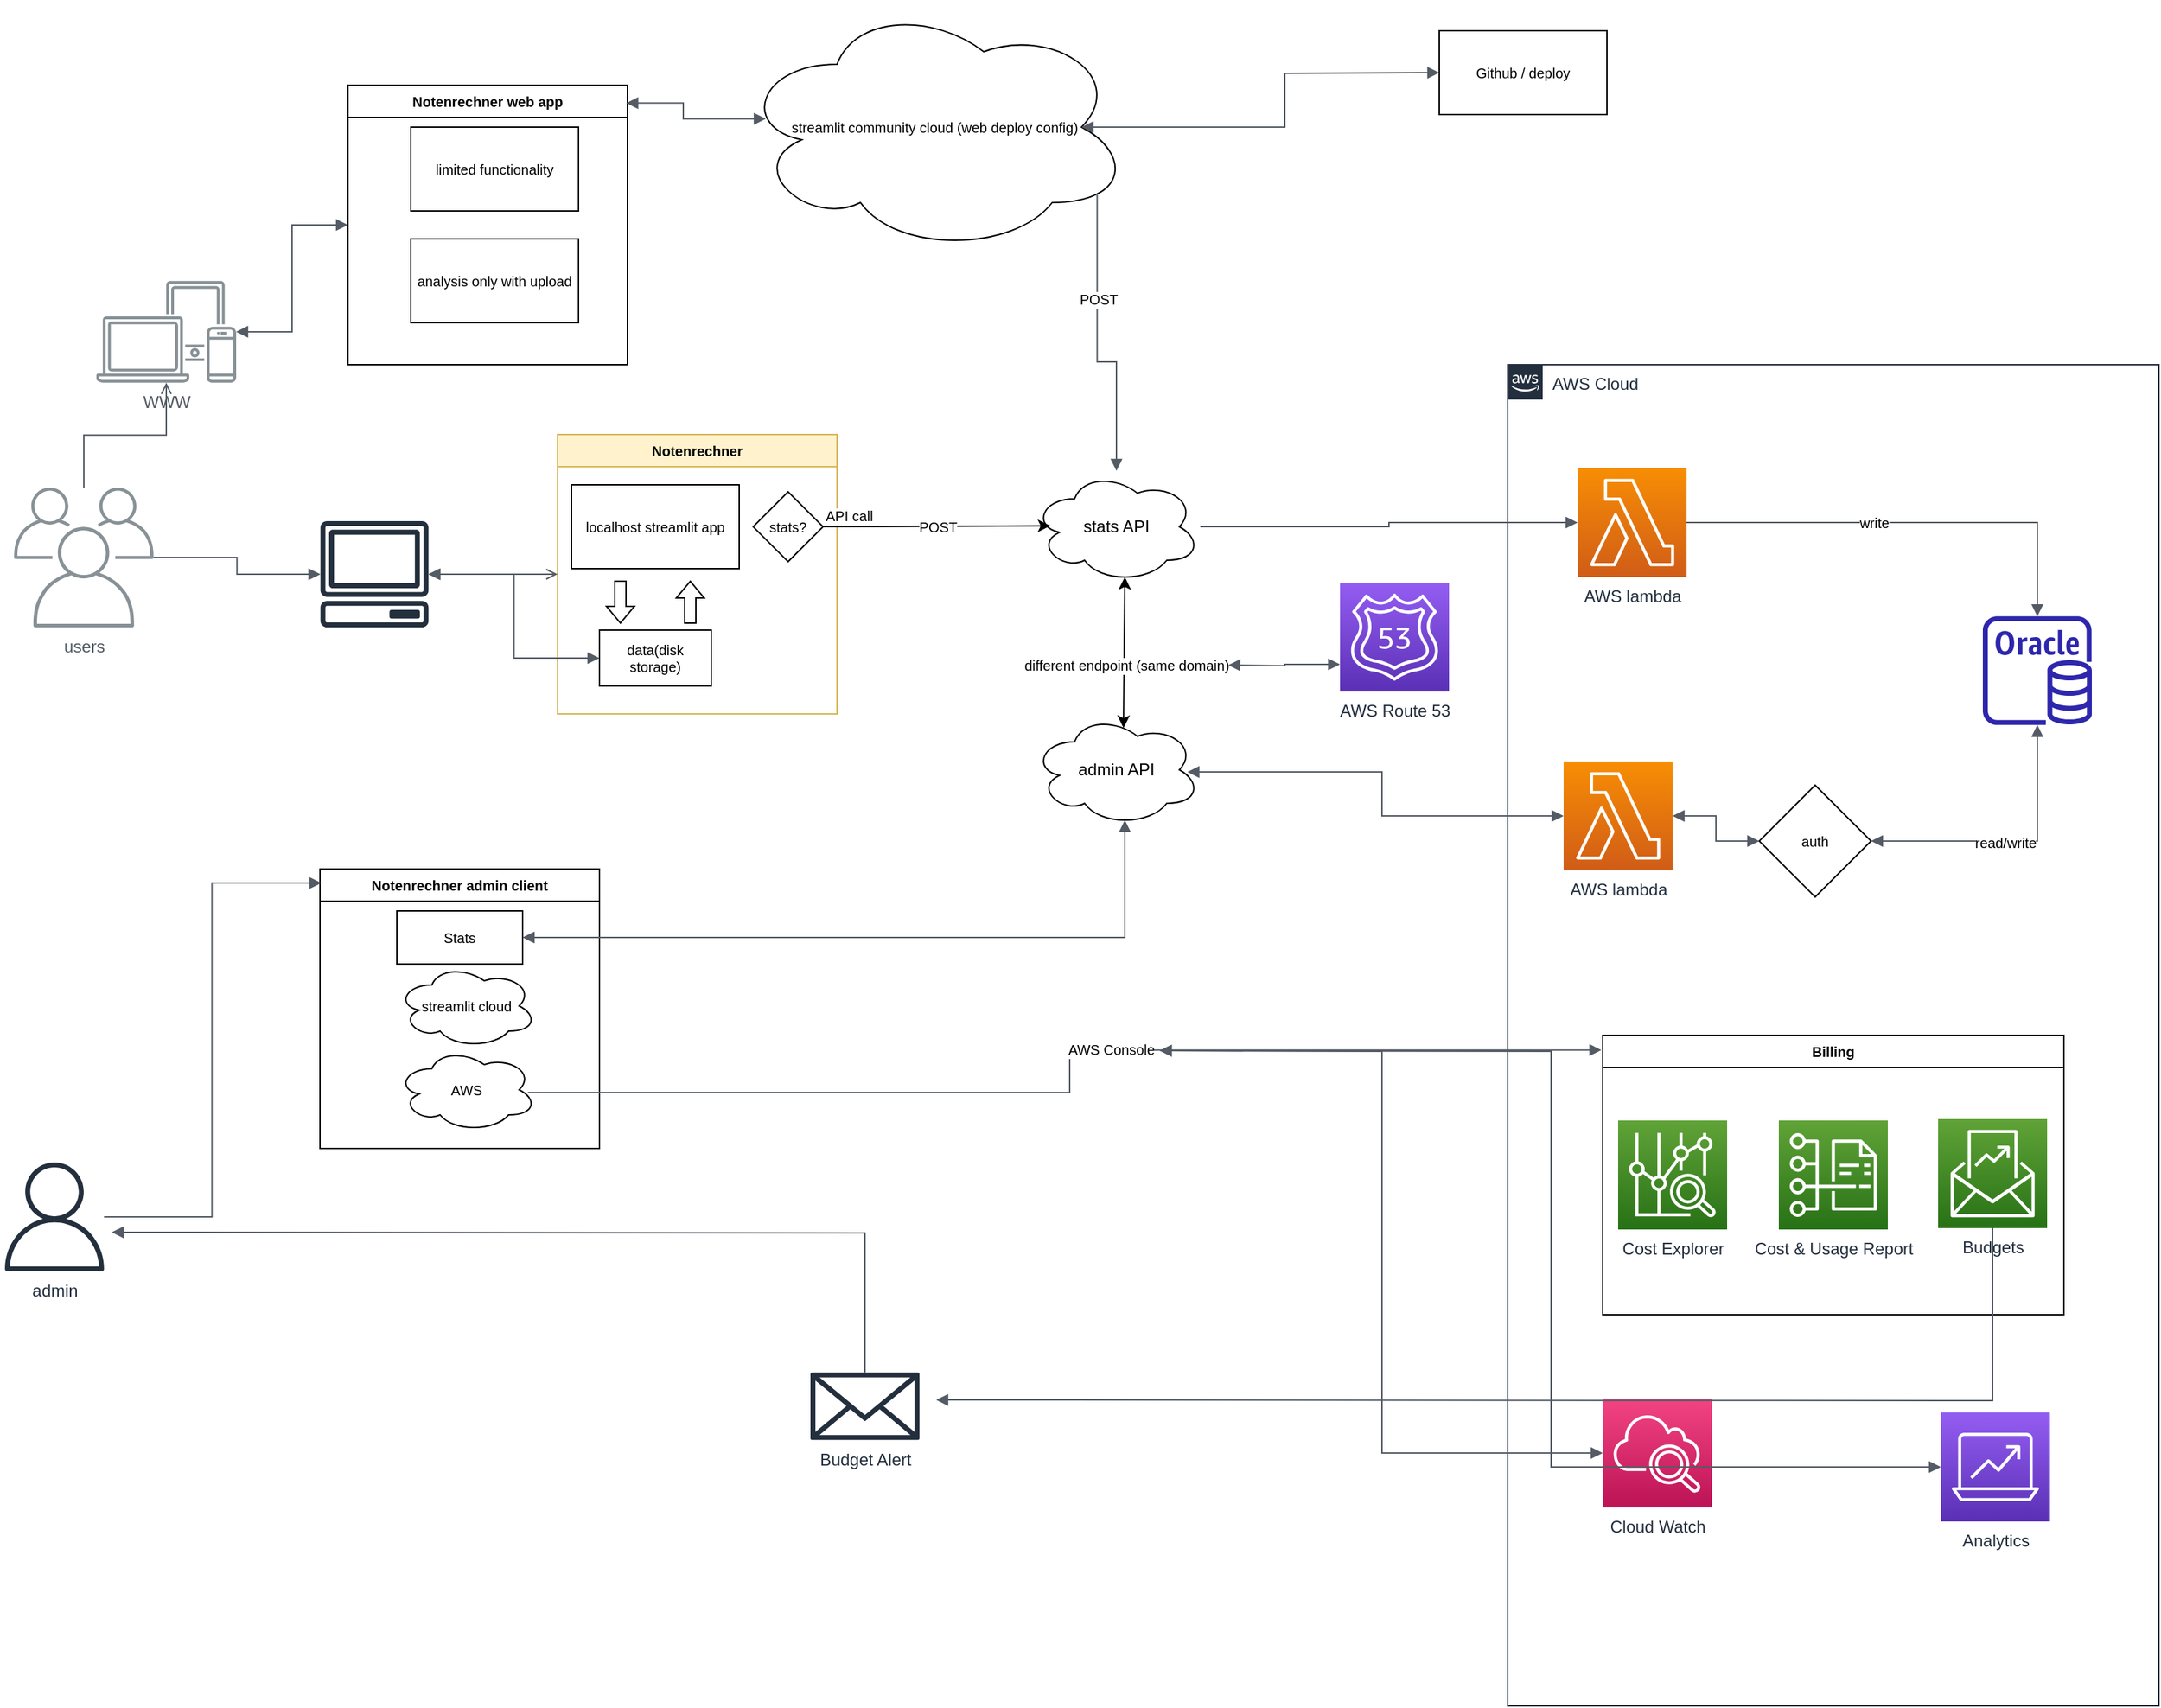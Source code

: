 <mxfile version="20.2.8" type="device"><diagram id="Ht1M8jgEwFfnCIfOTk4-" name="Page-1"><mxGraphModel dx="886" dy="1430" grid="1" gridSize="10" guides="1" tooltips="1" connect="1" arrows="1" fold="1" page="1" pageScale="1" pageWidth="1169" pageHeight="827" math="0" shadow="0"><root><mxCell id="0"/><mxCell id="1" parent="0"/><mxCell id="UEzPUAAOIrF-is8g5C7q-154" value="AWS Cloud" style="points=[[0,0],[0.25,0],[0.5,0],[0.75,0],[1,0],[1,0.25],[1,0.5],[1,0.75],[1,1],[0.75,1],[0.5,1],[0.25,1],[0,1],[0,0.75],[0,0.5],[0,0.25]];outlineConnect=0;gradientColor=none;html=1;whiteSpace=wrap;fontSize=12;fontStyle=0;shape=mxgraph.aws4.group;grIcon=mxgraph.aws4.group_aws_cloud_alt;strokeColor=#232F3E;fillColor=none;verticalAlign=top;align=left;spacingLeft=30;fontColor=#232F3E;dashed=0;labelBackgroundColor=#ffffff;container=1;pointerEvents=0;collapsible=0;recursiveResize=0;" parent="1" vertex="1"><mxGeometry x="1289" y="-461" width="466" height="960" as="geometry"/></mxCell><mxCell id="vkDvfX71XmQc99K2ctN8-5" value="AWS lambda" style="sketch=0;points=[[0,0,0],[0.25,0,0],[0.5,0,0],[0.75,0,0],[1,0,0],[0,1,0],[0.25,1,0],[0.5,1,0],[0.75,1,0],[1,1,0],[0,0.25,0],[0,0.5,0],[0,0.75,0],[1,0.25,0],[1,0.5,0],[1,0.75,0]];outlineConnect=0;fontColor=#232F3E;gradientColor=#F78E04;gradientDirection=north;fillColor=#D05C17;strokeColor=#ffffff;dashed=0;verticalLabelPosition=bottom;verticalAlign=top;align=center;html=1;fontSize=12;fontStyle=0;aspect=fixed;shape=mxgraph.aws4.resourceIcon;resIcon=mxgraph.aws4.lambda;" vertex="1" parent="UEzPUAAOIrF-is8g5C7q-154"><mxGeometry x="50" y="74" width="78" height="78" as="geometry"/></mxCell><mxCell id="vkDvfX71XmQc99K2ctN8-37" value="" style="edgeStyle=orthogonalEdgeStyle;html=1;endArrow=block;elbow=vertical;startArrow=none;endFill=1;strokeColor=#545B64;rounded=0;fontSize=10;exitX=1;exitY=0.5;exitDx=0;exitDy=0;exitPerimeter=0;" edge="1" parent="UEzPUAAOIrF-is8g5C7q-154" source="vkDvfX71XmQc99K2ctN8-5" target="vkDvfX71XmQc99K2ctN8-63"><mxGeometry width="100" relative="1" as="geometry"><mxPoint x="230" y="124" as="sourcePoint"/><mxPoint x="359" y="184" as="targetPoint"/></mxGeometry></mxCell><mxCell id="vkDvfX71XmQc99K2ctN8-38" value="write" style="edgeLabel;html=1;align=center;verticalAlign=middle;resizable=0;points=[];fontSize=10;" vertex="1" connectable="0" parent="vkDvfX71XmQc99K2ctN8-37"><mxGeometry x="-0.162" relative="1" as="geometry"><mxPoint as="offset"/></mxGeometry></mxCell><mxCell id="vkDvfX71XmQc99K2ctN8-39" value="AWS lambda" style="sketch=0;points=[[0,0,0],[0.25,0,0],[0.5,0,0],[0.75,0,0],[1,0,0],[0,1,0],[0.25,1,0],[0.5,1,0],[0.75,1,0],[1,1,0],[0,0.25,0],[0,0.5,0],[0,0.75,0],[1,0.25,0],[1,0.5,0],[1,0.75,0]];outlineConnect=0;fontColor=#232F3E;gradientColor=#F78E04;gradientDirection=north;fillColor=#D05C17;strokeColor=#ffffff;dashed=0;verticalLabelPosition=bottom;verticalAlign=top;align=center;html=1;fontSize=12;fontStyle=0;aspect=fixed;shape=mxgraph.aws4.resourceIcon;resIcon=mxgraph.aws4.lambda;" vertex="1" parent="UEzPUAAOIrF-is8g5C7q-154"><mxGeometry x="40" y="284" width="78" height="78" as="geometry"/></mxCell><mxCell id="vkDvfX71XmQc99K2ctN8-53" value="auth" style="rhombus;whiteSpace=wrap;html=1;fontSize=10;" vertex="1" parent="UEzPUAAOIrF-is8g5C7q-154"><mxGeometry x="180" y="301" width="80" height="80" as="geometry"/></mxCell><mxCell id="vkDvfX71XmQc99K2ctN8-55" value="" style="edgeStyle=orthogonalEdgeStyle;html=1;endArrow=block;elbow=vertical;startArrow=block;startFill=1;endFill=1;strokeColor=#545B64;rounded=0;fontSize=10;entryX=1;entryY=0.5;entryDx=0;entryDy=0;entryPerimeter=0;exitX=0;exitY=0.5;exitDx=0;exitDy=0;" edge="1" parent="UEzPUAAOIrF-is8g5C7q-154" source="vkDvfX71XmQc99K2ctN8-53" target="vkDvfX71XmQc99K2ctN8-39"><mxGeometry width="100" relative="1" as="geometry"><mxPoint x="180" y="354" as="sourcePoint"/><mxPoint x="290" y="354" as="targetPoint"/></mxGeometry></mxCell><mxCell id="vkDvfX71XmQc99K2ctN8-56" value="" style="edgeStyle=orthogonalEdgeStyle;html=1;endArrow=block;elbow=vertical;startArrow=block;startFill=1;endFill=1;strokeColor=#545B64;rounded=0;fontSize=10;" edge="1" parent="UEzPUAAOIrF-is8g5C7q-154" source="vkDvfX71XmQc99K2ctN8-53" target="vkDvfX71XmQc99K2ctN8-63"><mxGeometry width="100" relative="1" as="geometry"><mxPoint x="290" y="354" as="sourcePoint"/><mxPoint x="320" y="223" as="targetPoint"/></mxGeometry></mxCell><mxCell id="vkDvfX71XmQc99K2ctN8-57" value="read/write" style="edgeLabel;html=1;align=center;verticalAlign=middle;resizable=0;points=[];fontSize=10;" vertex="1" connectable="0" parent="vkDvfX71XmQc99K2ctN8-56"><mxGeometry x="-0.054" y="-1" relative="1" as="geometry"><mxPoint as="offset"/></mxGeometry></mxCell><mxCell id="vkDvfX71XmQc99K2ctN8-58" value="Analytics" style="sketch=0;points=[[0,0,0],[0.25,0,0],[0.5,0,0],[0.75,0,0],[1,0,0],[0,1,0],[0.25,1,0],[0.5,1,0],[0.75,1,0],[1,1,0],[0,0.25,0],[0,0.5,0],[0,0.75,0],[1,0.25,0],[1,0.5,0],[1,0.75,0]];outlineConnect=0;fontColor=#232F3E;gradientColor=#945DF2;gradientDirection=north;fillColor=#5A30B5;strokeColor=#ffffff;dashed=0;verticalLabelPosition=bottom;verticalAlign=top;align=center;html=1;fontSize=12;fontStyle=0;aspect=fixed;shape=mxgraph.aws4.resourceIcon;resIcon=mxgraph.aws4.analytics;" vertex="1" parent="UEzPUAAOIrF-is8g5C7q-154"><mxGeometry x="310" y="750" width="78" height="78" as="geometry"/></mxCell><mxCell id="vkDvfX71XmQc99K2ctN8-62" value="Billing" style="swimlane;fontSize=10;" vertex="1" parent="UEzPUAAOIrF-is8g5C7q-154"><mxGeometry x="68" y="480" width="330" height="200" as="geometry"/></mxCell><mxCell id="vkDvfX71XmQc99K2ctN8-61" value="Cost Explorer" style="sketch=0;points=[[0,0,0],[0.25,0,0],[0.5,0,0],[0.75,0,0],[1,0,0],[0,1,0],[0.25,1,0],[0.5,1,0],[0.75,1,0],[1,1,0],[0,0.25,0],[0,0.5,0],[0,0.75,0],[1,0.25,0],[1,0.5,0],[1,0.75,0]];outlineConnect=0;fontColor=#232F3E;gradientColor=#60A337;gradientDirection=north;fillColor=#277116;strokeColor=#ffffff;dashed=0;verticalLabelPosition=bottom;verticalAlign=top;align=center;html=1;fontSize=12;fontStyle=0;aspect=fixed;shape=mxgraph.aws4.resourceIcon;resIcon=mxgraph.aws4.cost_explorer;" vertex="1" parent="vkDvfX71XmQc99K2ctN8-62"><mxGeometry x="11" y="61" width="78" height="78" as="geometry"/></mxCell><mxCell id="vkDvfX71XmQc99K2ctN8-60" value="Cost &amp;amp; Usage Report" style="sketch=0;points=[[0,0,0],[0.25,0,0],[0.5,0,0],[0.75,0,0],[1,0,0],[0,1,0],[0.25,1,0],[0.5,1,0],[0.75,1,0],[1,1,0],[0,0.25,0],[0,0.5,0],[0,0.75,0],[1,0.25,0],[1,0.5,0],[1,0.75,0]];outlineConnect=0;fontColor=#232F3E;gradientColor=#60A337;gradientDirection=north;fillColor=#277116;strokeColor=#ffffff;dashed=0;verticalLabelPosition=bottom;verticalAlign=top;align=center;html=1;fontSize=12;fontStyle=0;aspect=fixed;shape=mxgraph.aws4.resourceIcon;resIcon=mxgraph.aws4.cost_and_usage_report;" vertex="1" parent="vkDvfX71XmQc99K2ctN8-62"><mxGeometry x="126" y="61" width="78" height="78" as="geometry"/></mxCell><mxCell id="vkDvfX71XmQc99K2ctN8-59" value="Budgets" style="sketch=0;points=[[0,0,0],[0.25,0,0],[0.5,0,0],[0.75,0,0],[1,0,0],[0,1,0],[0.25,1,0],[0.5,1,0],[0.75,1,0],[1,1,0],[0,0.25,0],[0,0.5,0],[0,0.75,0],[1,0.25,0],[1,0.5,0],[1,0.75,0]];outlineConnect=0;fontColor=#232F3E;gradientColor=#60A337;gradientDirection=north;fillColor=#277116;strokeColor=#ffffff;dashed=0;verticalLabelPosition=bottom;verticalAlign=top;align=center;html=1;fontSize=12;fontStyle=0;aspect=fixed;shape=mxgraph.aws4.resourceIcon;resIcon=mxgraph.aws4.budgets_2;" vertex="1" parent="vkDvfX71XmQc99K2ctN8-62"><mxGeometry x="240" y="60" width="78" height="78" as="geometry"/></mxCell><mxCell id="vkDvfX71XmQc99K2ctN8-63" value="" style="sketch=0;outlineConnect=0;fontColor=#232F3E;gradientColor=none;fillColor=#2E27AD;strokeColor=none;dashed=0;verticalLabelPosition=bottom;verticalAlign=top;align=center;html=1;fontSize=12;fontStyle=0;aspect=fixed;pointerEvents=1;shape=mxgraph.aws4.rds_oracle_instance;" vertex="1" parent="UEzPUAAOIrF-is8g5C7q-154"><mxGeometry x="340" y="180" width="78" height="78" as="geometry"/></mxCell><mxCell id="vkDvfX71XmQc99K2ctN8-70" value="Cloud Watch" style="sketch=0;points=[[0,0,0],[0.25,0,0],[0.5,0,0],[0.75,0,0],[1,0,0],[0,1,0],[0.25,1,0],[0.5,1,0],[0.75,1,0],[1,1,0],[0,0.25,0],[0,0.5,0],[0,0.75,0],[1,0.25,0],[1,0.5,0],[1,0.75,0]];points=[[0,0,0],[0.25,0,0],[0.5,0,0],[0.75,0,0],[1,0,0],[0,1,0],[0.25,1,0],[0.5,1,0],[0.75,1,0],[1,1,0],[0,0.25,0],[0,0.5,0],[0,0.75,0],[1,0.25,0],[1,0.5,0],[1,0.75,0]];outlineConnect=0;fontColor=#232F3E;gradientColor=#F34482;gradientDirection=north;fillColor=#BC1356;strokeColor=#ffffff;dashed=0;verticalLabelPosition=bottom;verticalAlign=top;align=center;html=1;fontSize=12;fontStyle=0;aspect=fixed;shape=mxgraph.aws4.resourceIcon;resIcon=mxgraph.aws4.cloudwatch_2;" vertex="1" parent="UEzPUAAOIrF-is8g5C7q-154"><mxGeometry x="68" y="740" width="78" height="78" as="geometry"/></mxCell><mxCell id="vkDvfX71XmQc99K2ctN8-1" value="" style="sketch=0;outlineConnect=0;fontColor=#232F3E;gradientColor=none;fillColor=#232F3D;strokeColor=none;dashed=0;verticalLabelPosition=bottom;verticalAlign=top;align=center;html=1;fontSize=12;fontStyle=0;aspect=fixed;pointerEvents=1;shape=mxgraph.aws4.client;" vertex="1" parent="1"><mxGeometry x="439" y="-349" width="78" height="76" as="geometry"/></mxCell><mxCell id="vkDvfX71XmQc99K2ctN8-2" value="users" style="sketch=0;outlineConnect=0;gradientColor=none;fontColor=#545B64;strokeColor=none;fillColor=#879196;dashed=0;verticalLabelPosition=bottom;verticalAlign=top;align=center;html=1;fontSize=12;fontStyle=0;aspect=fixed;shape=mxgraph.aws4.illustration_users;pointerEvents=1" vertex="1" parent="1"><mxGeometry x="220" y="-373" width="100" height="100" as="geometry"/></mxCell><mxCell id="vkDvfX71XmQc99K2ctN8-9" value="stats API" style="ellipse;shape=cloud;whiteSpace=wrap;html=1;" vertex="1" parent="1"><mxGeometry x="949" y="-385" width="120" height="80" as="geometry"/></mxCell><mxCell id="vkDvfX71XmQc99K2ctN8-13" value="" style="edgeStyle=orthogonalEdgeStyle;html=1;endArrow=block;elbow=vertical;startArrow=none;endFill=1;strokeColor=#545B64;rounded=0;fontSize=10;" edge="1" parent="1" source="vkDvfX71XmQc99K2ctN8-2" target="vkDvfX71XmQc99K2ctN8-1"><mxGeometry width="100" relative="1" as="geometry"><mxPoint x="298.904" y="-311.0" as="sourcePoint"/><mxPoint x="509" y="-311" as="targetPoint"/></mxGeometry></mxCell><mxCell id="vkDvfX71XmQc99K2ctN8-16" value="Notenrechner" style="swimlane;fontSize=10;fillColor=#fff2cc;strokeColor=#d6b656;" vertex="1" parent="1"><mxGeometry x="609" y="-411" width="200" height="200" as="geometry"/></mxCell><mxCell id="vkDvfX71XmQc99K2ctN8-17" value="data(disk storage)" style="whiteSpace=wrap;html=1;fontSize=10;" vertex="1" parent="vkDvfX71XmQc99K2ctN8-16"><mxGeometry x="30" y="140" width="80" height="40" as="geometry"/></mxCell><mxCell id="vkDvfX71XmQc99K2ctN8-18" value="localhost streamlit app" style="whiteSpace=wrap;html=1;fontSize=10;" vertex="1" parent="vkDvfX71XmQc99K2ctN8-16"><mxGeometry x="10" y="36" width="120" height="60" as="geometry"/></mxCell><mxCell id="vkDvfX71XmQc99K2ctN8-19" value="stats?" style="rhombus;whiteSpace=wrap;html=1;fontSize=10;" vertex="1" parent="vkDvfX71XmQc99K2ctN8-16"><mxGeometry x="140" y="41" width="50" height="50" as="geometry"/></mxCell><mxCell id="vkDvfX71XmQc99K2ctN8-20" value="" style="shape=singleArrow;whiteSpace=wrap;html=1;arrowWidth=0.4;arrowSize=0.4;fontSize=10;rotation=90;" vertex="1" parent="vkDvfX71XmQc99K2ctN8-16"><mxGeometry x="30" y="110" width="30" height="20" as="geometry"/></mxCell><mxCell id="vkDvfX71XmQc99K2ctN8-21" value="" style="shape=singleArrow;whiteSpace=wrap;html=1;arrowWidth=0.4;arrowSize=0.4;fontSize=10;rotation=-90;" vertex="1" parent="vkDvfX71XmQc99K2ctN8-16"><mxGeometry x="80" y="110" width="30" height="20" as="geometry"/></mxCell><mxCell id="vkDvfX71XmQc99K2ctN8-22" value="" style="edgeStyle=orthogonalEdgeStyle;html=1;endArrow=open;elbow=vertical;startArrow=open;startFill=0;endFill=0;strokeColor=#545B64;rounded=0;fontSize=10;" edge="1" parent="1" source="vkDvfX71XmQc99K2ctN8-1"><mxGeometry width="100" relative="1" as="geometry"><mxPoint x="549" y="-311" as="sourcePoint"/><mxPoint x="609" y="-311" as="targetPoint"/></mxGeometry></mxCell><mxCell id="vkDvfX71XmQc99K2ctN8-23" value="" style="edgeStyle=orthogonalEdgeStyle;html=1;endArrow=block;elbow=vertical;startArrow=block;startFill=1;endFill=1;strokeColor=#545B64;rounded=0;fontSize=10;entryX=0;entryY=0.5;entryDx=0;entryDy=0;" edge="1" parent="1" source="vkDvfX71XmQc99K2ctN8-1" target="vkDvfX71XmQc99K2ctN8-17"><mxGeometry width="100" relative="1" as="geometry"><mxPoint x="549" y="-311" as="sourcePoint"/><mxPoint x="649" y="-311" as="targetPoint"/></mxGeometry></mxCell><mxCell id="vkDvfX71XmQc99K2ctN8-25" value="" style="endArrow=classic;html=1;rounded=0;fontSize=10;exitX=1;exitY=0.5;exitDx=0;exitDy=0;entryX=0.106;entryY=0.492;entryDx=0;entryDy=0;entryPerimeter=0;" edge="1" parent="1" source="vkDvfX71XmQc99K2ctN8-19" target="vkDvfX71XmQc99K2ctN8-9"><mxGeometry relative="1" as="geometry"><mxPoint x="889" y="-311" as="sourcePoint"/><mxPoint x="1049" y="-311" as="targetPoint"/></mxGeometry></mxCell><mxCell id="vkDvfX71XmQc99K2ctN8-26" value="POST" style="edgeLabel;resizable=0;html=1;align=center;verticalAlign=middle;fontSize=10;" connectable="0" vertex="1" parent="vkDvfX71XmQc99K2ctN8-25"><mxGeometry relative="1" as="geometry"/></mxCell><mxCell id="vkDvfX71XmQc99K2ctN8-27" value="API call" style="edgeLabel;resizable=0;html=1;align=left;verticalAlign=bottom;fontSize=10;" connectable="0" vertex="1" parent="vkDvfX71XmQc99K2ctN8-25"><mxGeometry x="-1" relative="1" as="geometry"/></mxCell><mxCell id="vkDvfX71XmQc99K2ctN8-34" value="admin API" style="ellipse;shape=cloud;whiteSpace=wrap;html=1;" vertex="1" parent="1"><mxGeometry x="949" y="-211" width="120" height="80" as="geometry"/></mxCell><mxCell id="vkDvfX71XmQc99K2ctN8-48" value="" style="edgeStyle=orthogonalEdgeStyle;html=1;endArrow=block;elbow=vertical;startArrow=none;endFill=1;strokeColor=#545B64;rounded=0;fontSize=10;entryX=0;entryY=0.5;entryDx=0;entryDy=0;entryPerimeter=0;" edge="1" parent="1" source="vkDvfX71XmQc99K2ctN8-9" target="vkDvfX71XmQc99K2ctN8-5"><mxGeometry width="100" relative="1" as="geometry"><mxPoint x="1179" y="-201" as="sourcePoint"/><mxPoint x="1279" y="-201" as="targetPoint"/></mxGeometry></mxCell><mxCell id="vkDvfX71XmQc99K2ctN8-49" value="" style="endArrow=classic;startArrow=classic;html=1;rounded=0;fontSize=10;entryX=0.55;entryY=0.95;entryDx=0;entryDy=0;entryPerimeter=0;exitX=0.542;exitY=0.126;exitDx=0;exitDy=0;exitPerimeter=0;" edge="1" parent="1" source="vkDvfX71XmQc99K2ctN8-34" target="vkDvfX71XmQc99K2ctN8-9"><mxGeometry width="50" height="50" relative="1" as="geometry"><mxPoint x="1019" y="-201" as="sourcePoint"/><mxPoint x="1069" y="-231" as="targetPoint"/></mxGeometry></mxCell><mxCell id="vkDvfX71XmQc99K2ctN8-50" value="different endpoint (same domain)" style="edgeLabel;html=1;align=center;verticalAlign=middle;resizable=0;points=[];fontSize=10;" vertex="1" connectable="0" parent="vkDvfX71XmQc99K2ctN8-49"><mxGeometry x="-0.163" y="-1" relative="1" as="geometry"><mxPoint as="offset"/></mxGeometry></mxCell><mxCell id="vkDvfX71XmQc99K2ctN8-51" value="" style="edgeStyle=orthogonalEdgeStyle;html=1;endArrow=block;elbow=vertical;startArrow=block;startFill=1;endFill=1;strokeColor=#545B64;rounded=0;fontSize=10;exitX=0.923;exitY=0.519;exitDx=0;exitDy=0;exitPerimeter=0;entryX=0;entryY=0.5;entryDx=0;entryDy=0;entryPerimeter=0;" edge="1" parent="1" source="vkDvfX71XmQc99K2ctN8-34" target="vkDvfX71XmQc99K2ctN8-39"><mxGeometry width="100" relative="1" as="geometry"><mxPoint x="1219" y="-151" as="sourcePoint"/><mxPoint x="1319" y="-151" as="targetPoint"/></mxGeometry></mxCell><mxCell id="vkDvfX71XmQc99K2ctN8-64" value="Notenrechner admin client" style="swimlane;fontSize=10;" vertex="1" parent="1"><mxGeometry x="439" y="-100" width="200" height="200" as="geometry"/></mxCell><mxCell id="vkDvfX71XmQc99K2ctN8-65" value="Stats" style="whiteSpace=wrap;html=1;fontSize=10;" vertex="1" parent="vkDvfX71XmQc99K2ctN8-64"><mxGeometry x="55" y="30" width="90" height="38" as="geometry"/></mxCell><mxCell id="vkDvfX71XmQc99K2ctN8-67" value="streamlit cloud" style="ellipse;shape=cloud;whiteSpace=wrap;html=1;fontSize=10;" vertex="1" parent="vkDvfX71XmQc99K2ctN8-64"><mxGeometry x="55" y="68" width="100" height="60" as="geometry"/></mxCell><mxCell id="vkDvfX71XmQc99K2ctN8-68" value="AWS" style="ellipse;shape=cloud;whiteSpace=wrap;html=1;fontSize=10;" vertex="1" parent="vkDvfX71XmQc99K2ctN8-64"><mxGeometry x="55" y="128" width="100" height="60" as="geometry"/></mxCell><mxCell id="vkDvfX71XmQc99K2ctN8-69" value="admin" style="sketch=0;outlineConnect=0;fontColor=#232F3E;gradientColor=none;fillColor=#232F3D;strokeColor=none;dashed=0;verticalLabelPosition=bottom;verticalAlign=top;align=center;html=1;fontSize=12;fontStyle=0;aspect=fixed;pointerEvents=1;shape=mxgraph.aws4.user;" vertex="1" parent="1"><mxGeometry x="210" y="110" width="78" height="78" as="geometry"/></mxCell><mxCell id="vkDvfX71XmQc99K2ctN8-71" value="AWS Route 53" style="sketch=0;points=[[0,0,0],[0.25,0,0],[0.5,0,0],[0.75,0,0],[1,0,0],[0,1,0],[0.25,1,0],[0.5,1,0],[0.75,1,0],[1,1,0],[0,0.25,0],[0,0.5,0],[0,0.75,0],[1,0.25,0],[1,0.5,0],[1,0.75,0]];outlineConnect=0;fontColor=#232F3E;gradientColor=#945DF2;gradientDirection=north;fillColor=#5A30B5;strokeColor=#ffffff;dashed=0;verticalLabelPosition=bottom;verticalAlign=top;align=center;html=1;fontSize=12;fontStyle=0;aspect=fixed;shape=mxgraph.aws4.resourceIcon;resIcon=mxgraph.aws4.route_53;" vertex="1" parent="1"><mxGeometry x="1169" y="-305" width="78" height="78" as="geometry"/></mxCell><mxCell id="vkDvfX71XmQc99K2ctN8-73" value="" style="edgeStyle=orthogonalEdgeStyle;html=1;endArrow=block;elbow=vertical;startArrow=block;startFill=1;endFill=1;strokeColor=#545B64;rounded=0;fontSize=10;entryX=0;entryY=0.75;entryDx=0;entryDy=0;entryPerimeter=0;" edge="1" parent="1" target="vkDvfX71XmQc99K2ctN8-71"><mxGeometry width="100" relative="1" as="geometry"><mxPoint x="1089" y="-246" as="sourcePoint"/><mxPoint x="1139" y="-141" as="targetPoint"/></mxGeometry></mxCell><mxCell id="vkDvfX71XmQc99K2ctN8-74" value="streamlit community cloud (web deploy config)" style="ellipse;shape=cloud;whiteSpace=wrap;html=1;fontSize=10;" vertex="1" parent="1"><mxGeometry x="739" y="-721" width="280" height="180" as="geometry"/></mxCell><mxCell id="vkDvfX71XmQc99K2ctN8-76" value="WWW" style="sketch=0;outlineConnect=0;gradientColor=none;fontColor=#545B64;strokeColor=none;fillColor=#879196;dashed=0;verticalLabelPosition=bottom;verticalAlign=top;align=center;html=1;fontSize=12;fontStyle=0;aspect=fixed;shape=mxgraph.aws4.illustration_devices;pointerEvents=1" vertex="1" parent="1"><mxGeometry x="279" y="-521" width="100" height="73" as="geometry"/></mxCell><mxCell id="vkDvfX71XmQc99K2ctN8-79" value="" style="edgeStyle=orthogonalEdgeStyle;html=1;endArrow=open;elbow=vertical;startArrow=none;endFill=0;strokeColor=#545B64;rounded=0;fontSize=10;" edge="1" parent="1" source="vkDvfX71XmQc99K2ctN8-2" target="vkDvfX71XmQc99K2ctN8-76"><mxGeometry width="100" relative="1" as="geometry"><mxPoint x="248.857" y="-361.0" as="sourcePoint"/><mxPoint x="599" y="-541" as="targetPoint"/></mxGeometry></mxCell><mxCell id="vkDvfX71XmQc99K2ctN8-80" value="Notenrechner web app" style="swimlane;fontSize=10;" vertex="1" parent="1"><mxGeometry x="459" y="-661" width="200" height="200" as="geometry"/></mxCell><mxCell id="vkDvfX71XmQc99K2ctN8-81" value="limited functionality" style="whiteSpace=wrap;html=1;fontSize=10;" vertex="1" parent="vkDvfX71XmQc99K2ctN8-80"><mxGeometry x="45" y="30" width="120" height="60" as="geometry"/></mxCell><mxCell id="vkDvfX71XmQc99K2ctN8-82" value="analysis only with upload" style="whiteSpace=wrap;html=1;fontSize=10;" vertex="1" parent="vkDvfX71XmQc99K2ctN8-80"><mxGeometry x="45" y="110" width="120" height="60" as="geometry"/></mxCell><mxCell id="vkDvfX71XmQc99K2ctN8-83" value="" style="edgeStyle=orthogonalEdgeStyle;html=1;endArrow=block;elbow=vertical;startArrow=block;startFill=1;endFill=1;strokeColor=#545B64;rounded=0;fontSize=10;entryX=0;entryY=0.5;entryDx=0;entryDy=0;" edge="1" parent="1" source="vkDvfX71XmQc99K2ctN8-76" target="vkDvfX71XmQc99K2ctN8-80"><mxGeometry width="100" relative="1" as="geometry"><mxPoint x="809" y="-501" as="sourcePoint"/><mxPoint x="439" y="-581" as="targetPoint"/></mxGeometry></mxCell><mxCell id="vkDvfX71XmQc99K2ctN8-84" value="" style="edgeStyle=orthogonalEdgeStyle;html=1;endArrow=block;elbow=vertical;startArrow=block;startFill=1;endFill=1;strokeColor=#545B64;rounded=0;fontSize=10;entryX=0.068;entryY=0.467;entryDx=0;entryDy=0;entryPerimeter=0;exitX=0.996;exitY=0.064;exitDx=0;exitDy=0;exitPerimeter=0;" edge="1" parent="1" source="vkDvfX71XmQc99K2ctN8-80" target="vkDvfX71XmQc99K2ctN8-74"><mxGeometry width="100" relative="1" as="geometry"><mxPoint x="609" y="-511" as="sourcePoint"/><mxPoint x="709" y="-511" as="targetPoint"/></mxGeometry></mxCell><mxCell id="vkDvfX71XmQc99K2ctN8-85" value="" style="edgeStyle=orthogonalEdgeStyle;html=1;endArrow=block;elbow=vertical;startArrow=none;endFill=1;strokeColor=#545B64;rounded=0;fontSize=10;exitX=0.915;exitY=0.767;exitDx=0;exitDy=0;exitPerimeter=0;" edge="1" parent="1" source="vkDvfX71XmQc99K2ctN8-74" target="vkDvfX71XmQc99K2ctN8-9"><mxGeometry width="100" relative="1" as="geometry"><mxPoint x="1129" y="-511" as="sourcePoint"/><mxPoint x="1229" y="-511" as="targetPoint"/></mxGeometry></mxCell><mxCell id="vkDvfX71XmQc99K2ctN8-86" value="POST" style="edgeLabel;html=1;align=center;verticalAlign=middle;resizable=0;points=[];fontSize=10;" vertex="1" connectable="0" parent="vkDvfX71XmQc99K2ctN8-85"><mxGeometry x="-0.294" y="1" relative="1" as="geometry"><mxPoint as="offset"/></mxGeometry></mxCell><mxCell id="vkDvfX71XmQc99K2ctN8-90" value="" style="edgeStyle=orthogonalEdgeStyle;html=1;endArrow=block;elbow=vertical;startArrow=block;startFill=1;endFill=1;strokeColor=#545B64;rounded=0;fontSize=10;exitX=1;exitY=0.5;exitDx=0;exitDy=0;entryX=0.55;entryY=0.95;entryDx=0;entryDy=0;entryPerimeter=0;" edge="1" parent="1" source="vkDvfX71XmQc99K2ctN8-65" target="vkDvfX71XmQc99K2ctN8-34"><mxGeometry width="100" relative="1" as="geometry"><mxPoint x="760" y="70" as="sourcePoint"/><mxPoint x="890" y="20" as="targetPoint"/></mxGeometry></mxCell><mxCell id="vkDvfX71XmQc99K2ctN8-92" value="" style="edgeStyle=orthogonalEdgeStyle;html=1;endArrow=block;elbow=vertical;startArrow=none;endFill=1;strokeColor=#545B64;rounded=0;fontSize=10;exitX=0.938;exitY=0.534;exitDx=0;exitDy=0;exitPerimeter=0;entryX=-0.003;entryY=0.053;entryDx=0;entryDy=0;entryPerimeter=0;" edge="1" parent="1" source="vkDvfX71XmQc99K2ctN8-68" target="vkDvfX71XmQc99K2ctN8-62"><mxGeometry width="100" relative="1" as="geometry"><mxPoint x="930" y="-50" as="sourcePoint"/><mxPoint x="1030" y="-50" as="targetPoint"/></mxGeometry></mxCell><mxCell id="vkDvfX71XmQc99K2ctN8-93" value="AWS Console" style="edgeLabel;html=1;align=center;verticalAlign=middle;resizable=0;points=[];fontSize=10;" vertex="1" connectable="0" parent="vkDvfX71XmQc99K2ctN8-92"><mxGeometry x="0.119" y="1" relative="1" as="geometry"><mxPoint as="offset"/></mxGeometry></mxCell><mxCell id="vkDvfX71XmQc99K2ctN8-94" value="" style="edgeStyle=orthogonalEdgeStyle;html=1;endArrow=block;elbow=vertical;startArrow=block;startFill=1;endFill=1;strokeColor=#545B64;rounded=0;fontSize=10;entryX=0;entryY=0.5;entryDx=0;entryDy=0;entryPerimeter=0;" edge="1" parent="1" target="vkDvfX71XmQc99K2ctN8-70"><mxGeometry width="100" relative="1" as="geometry"><mxPoint x="1040" y="30" as="sourcePoint"/><mxPoint x="1270" y="80" as="targetPoint"/></mxGeometry></mxCell><mxCell id="vkDvfX71XmQc99K2ctN8-95" value="" style="edgeStyle=orthogonalEdgeStyle;html=1;endArrow=block;elbow=vertical;startArrow=block;startFill=1;endFill=1;strokeColor=#545B64;rounded=0;fontSize=10;entryX=0;entryY=0.5;entryDx=0;entryDy=0;entryPerimeter=0;" edge="1" parent="1" target="vkDvfX71XmQc99K2ctN8-58"><mxGeometry width="100" relative="1" as="geometry"><mxPoint x="1040" y="30" as="sourcePoint"/><mxPoint x="1240" y="100" as="targetPoint"/></mxGeometry></mxCell><mxCell id="vkDvfX71XmQc99K2ctN8-96" value="" style="edgeStyle=orthogonalEdgeStyle;html=1;endArrow=none;elbow=vertical;startArrow=block;startFill=1;strokeColor=#545B64;rounded=0;fontSize=10;entryX=0.5;entryY=1;entryDx=0;entryDy=0;entryPerimeter=0;" edge="1" parent="1" target="vkDvfX71XmQc99K2ctN8-59"><mxGeometry width="100" relative="1" as="geometry"><mxPoint x="880" y="280" as="sourcePoint"/><mxPoint x="1350" y="100" as="targetPoint"/></mxGeometry></mxCell><mxCell id="vkDvfX71XmQc99K2ctN8-97" value="Budget Alert" style="sketch=0;outlineConnect=0;fontColor=#232F3E;gradientColor=none;fillColor=#232F3D;strokeColor=none;dashed=0;verticalLabelPosition=bottom;verticalAlign=top;align=center;html=1;fontSize=12;fontStyle=0;aspect=fixed;pointerEvents=1;shape=mxgraph.aws4.email_2;" vertex="1" parent="1"><mxGeometry x="790" y="260" width="78" height="49" as="geometry"/></mxCell><mxCell id="vkDvfX71XmQc99K2ctN8-99" value="" style="edgeStyle=orthogonalEdgeStyle;html=1;endArrow=block;elbow=vertical;startArrow=none;endFill=1;strokeColor=#545B64;rounded=0;fontSize=10;entryX=0.005;entryY=0.05;entryDx=0;entryDy=0;entryPerimeter=0;" edge="1" parent="1" source="vkDvfX71XmQc99K2ctN8-69" target="vkDvfX71XmQc99K2ctN8-64"><mxGeometry width="100" relative="1" as="geometry"><mxPoint x="510" y="120" as="sourcePoint"/><mxPoint x="610" y="120" as="targetPoint"/></mxGeometry></mxCell><mxCell id="vkDvfX71XmQc99K2ctN8-100" value="" style="edgeStyle=orthogonalEdgeStyle;html=1;endArrow=none;elbow=vertical;startArrow=block;startFill=1;strokeColor=#545B64;rounded=0;fontSize=10;" edge="1" parent="1" target="vkDvfX71XmQc99K2ctN8-97"><mxGeometry width="100" relative="1" as="geometry"><mxPoint x="290" y="160" as="sourcePoint"/><mxPoint x="610" y="120" as="targetPoint"/></mxGeometry></mxCell><mxCell id="vkDvfX71XmQc99K2ctN8-102" value="" style="edgeStyle=orthogonalEdgeStyle;html=1;endArrow=block;elbow=vertical;startArrow=block;startFill=1;endFill=1;strokeColor=#545B64;rounded=0;fontSize=10;exitX=0.875;exitY=0.5;exitDx=0;exitDy=0;exitPerimeter=0;" edge="1" parent="1" source="vkDvfX71XmQc99K2ctN8-74"><mxGeometry width="100" relative="1" as="geometry"><mxPoint x="1040" y="-730" as="sourcePoint"/><mxPoint x="1240" y="-670" as="targetPoint"/></mxGeometry></mxCell><mxCell id="vkDvfX71XmQc99K2ctN8-105" value="Github / deploy" style="rounded=0;whiteSpace=wrap;html=1;fontSize=10;" vertex="1" parent="1"><mxGeometry x="1240" y="-700" width="120" height="60" as="geometry"/></mxCell></root></mxGraphModel></diagram></mxfile>
